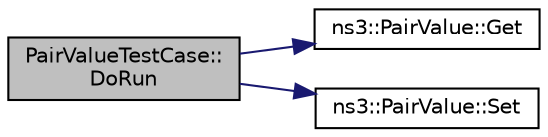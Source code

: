 digraph "PairValueTestCase::DoRun"
{
 // LATEX_PDF_SIZE
  edge [fontname="Helvetica",fontsize="10",labelfontname="Helvetica",labelfontsize="10"];
  node [fontname="Helvetica",fontsize="10",shape=record];
  rankdir="LR";
  Node1 [label="PairValueTestCase::\lDoRun",height=0.2,width=0.4,color="black", fillcolor="grey75", style="filled", fontcolor="black",tooltip="Implementation to actually run this TestCase."];
  Node1 -> Node2 [color="midnightblue",fontsize="10",style="solid",fontname="Helvetica"];
  Node2 [label="ns3::PairValue::Get",height=0.2,width=0.4,color="black", fillcolor="white", style="filled",URL="$classns3_1_1_pair_value.html#a5cf448cf51961406c83dda01d7d1070e",tooltip="Get the stored value as a std::pair."];
  Node1 -> Node3 [color="midnightblue",fontsize="10",style="solid",fontname="Helvetica"];
  Node3 [label="ns3::PairValue::Set",height=0.2,width=0.4,color="black", fillcolor="white", style="filled",URL="$classns3_1_1_pair_value.html#a476bb94566cb421828a5f4e9d8906dff",tooltip="Set the stored value."];
}
